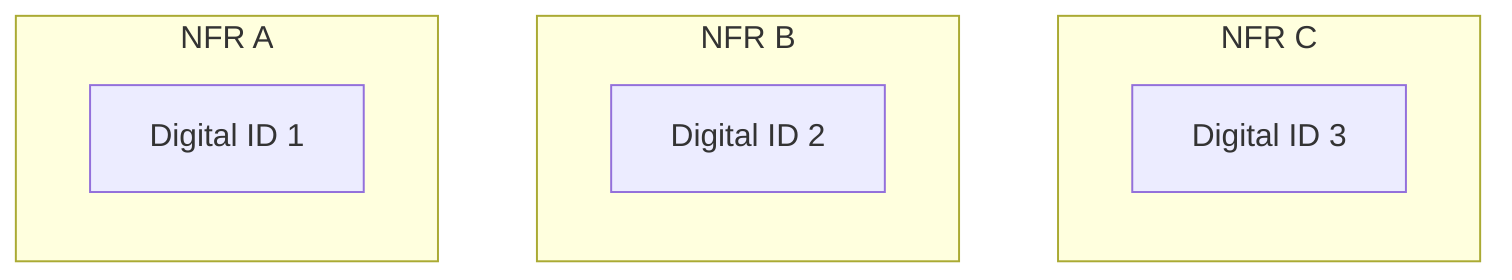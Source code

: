 graph TD;
    subgraph NFR C
      C[Digital ID 3]
    end
    subgraph NFR B
      B[Digital ID 2]
    end
    subgraph NFR A
      A[Digital ID 1]
    end